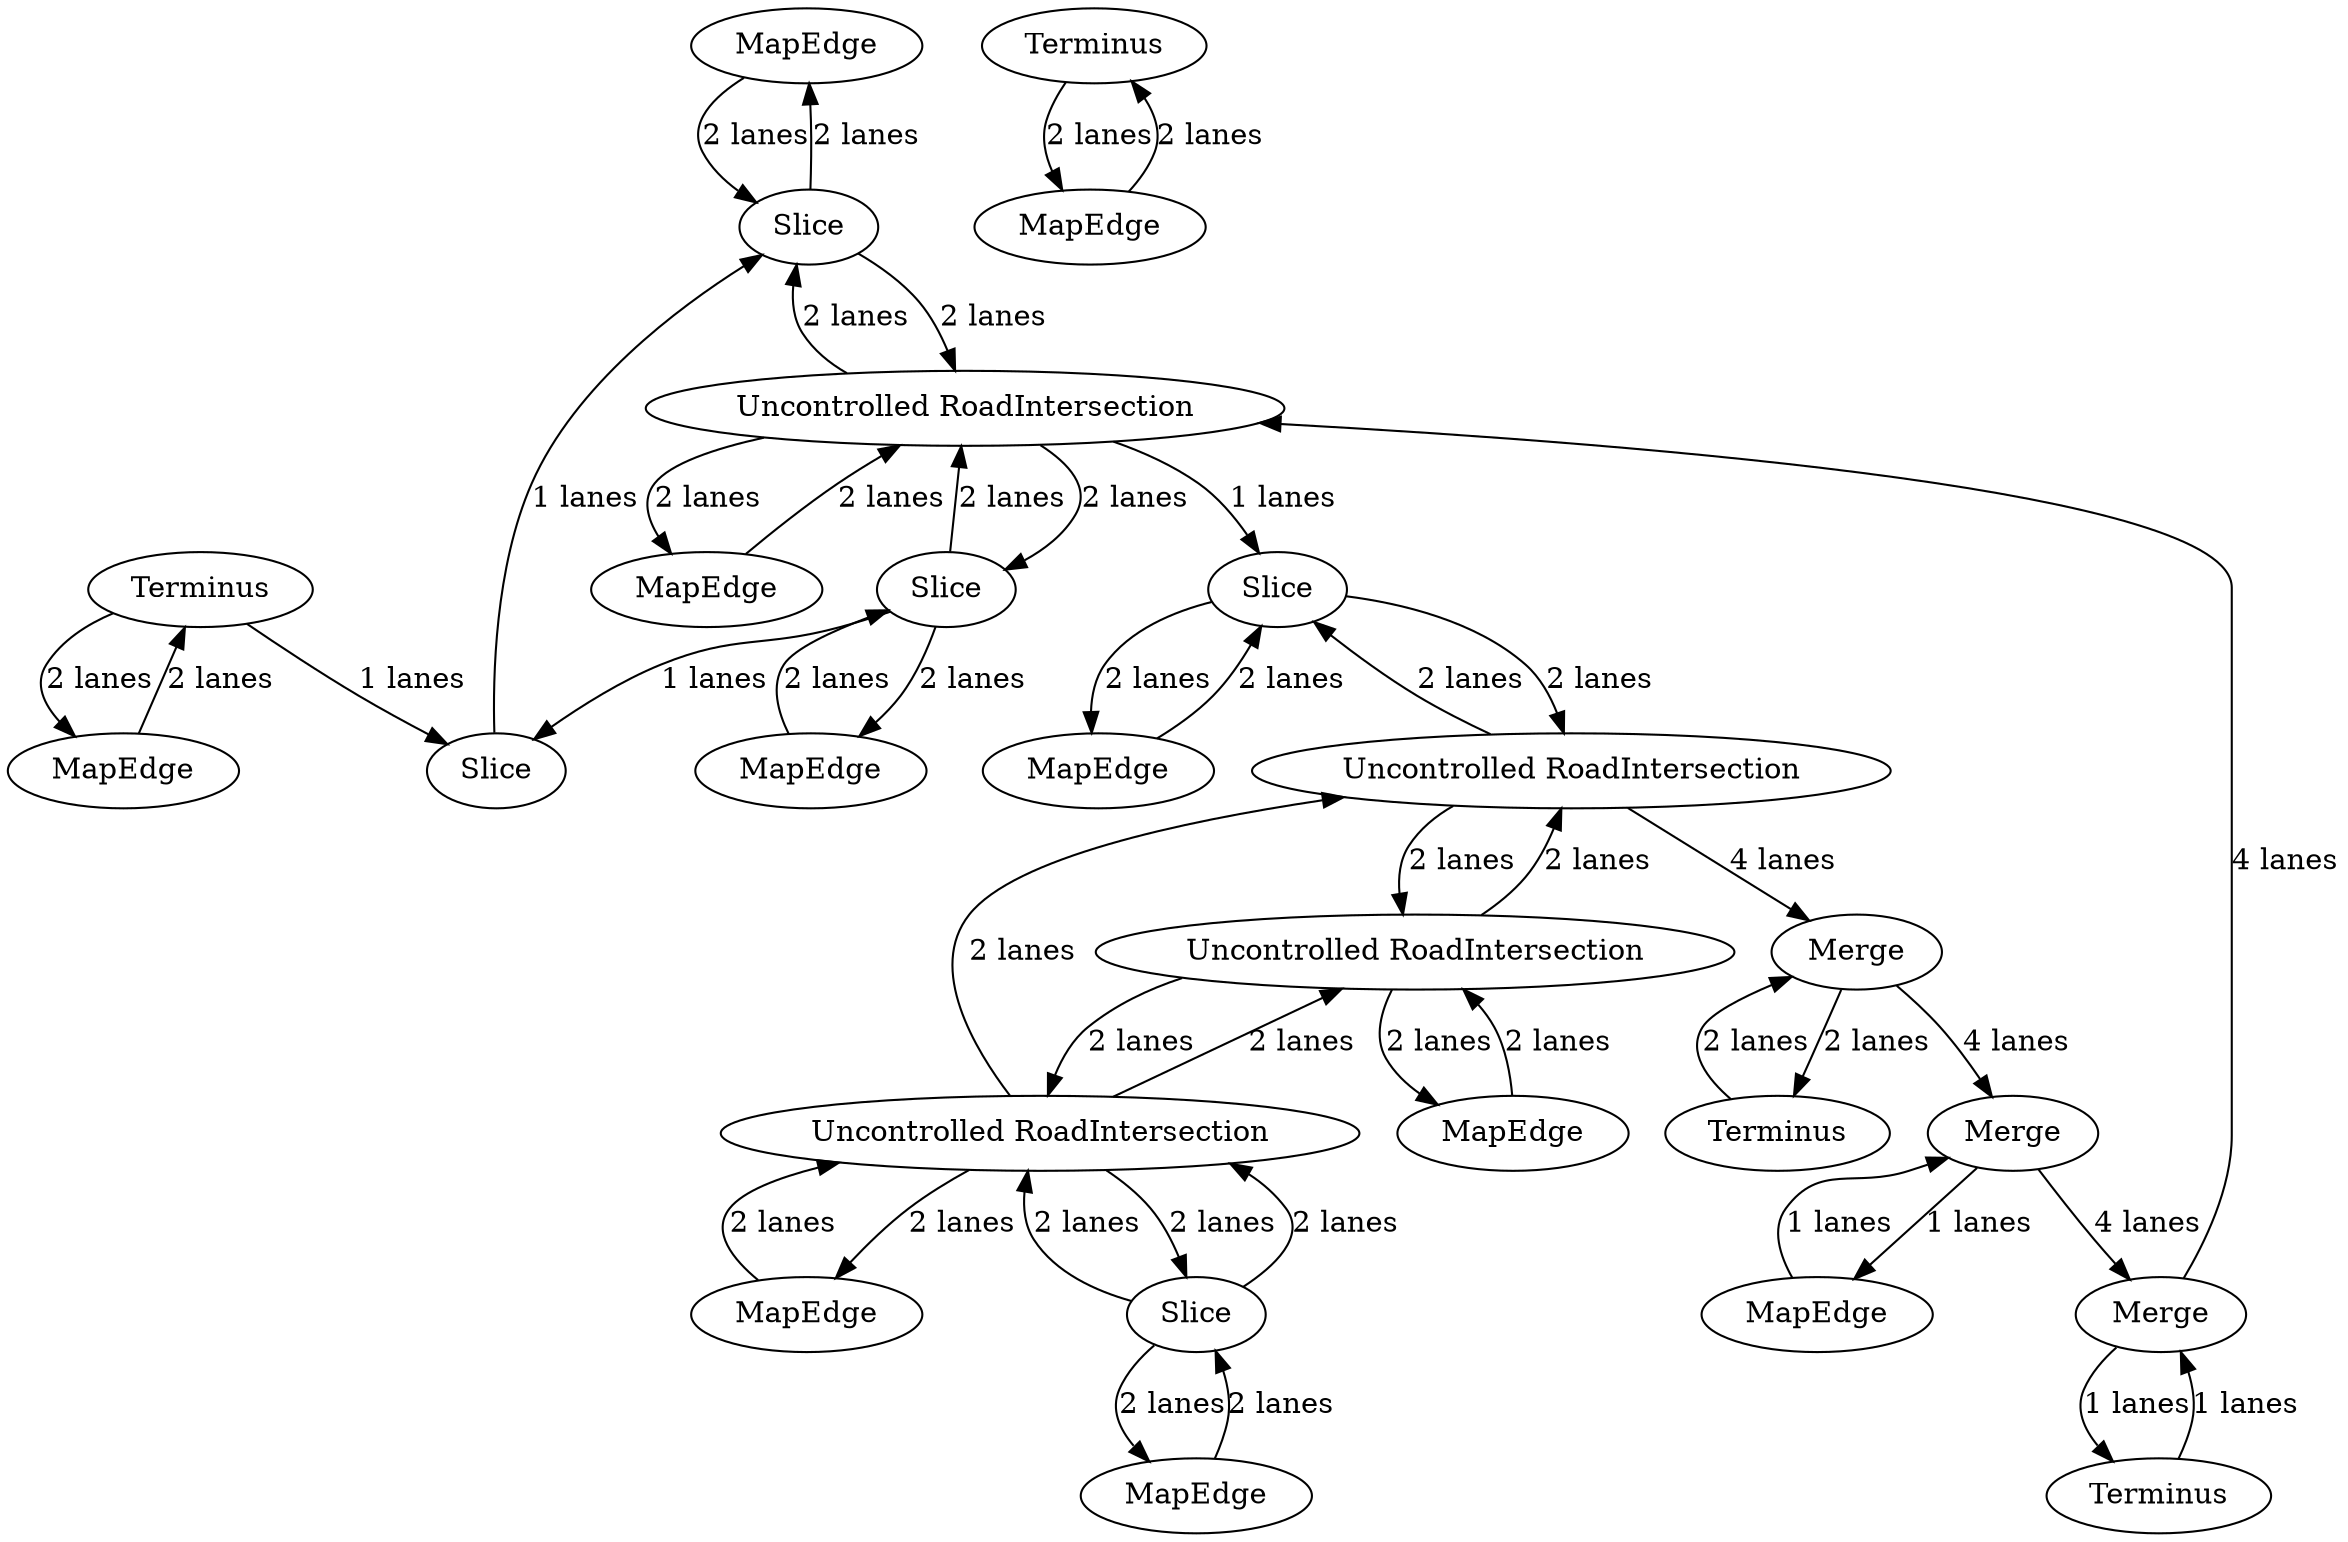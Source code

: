 digraph {
    0 [ label = "MapEdge" ]
    1 [ label = "MapEdge" ]
    2 [ label = "MapEdge" ]
    3 [ label = "Uncontrolled RoadIntersection" ]
    4 [ label = "MapEdge" ]
    5 [ label = "MapEdge" ]
    6 [ label = "Terminus" ]
    7 [ label = "MapEdge" ]
    8 [ label = "Merge" ]
    9 [ label = "MapEdge" ]
    10 [ label = "Terminus" ]
    11 [ label = "Merge" ]
    12 [ label = "Uncontrolled RoadIntersection" ]
    13 [ label = "MapEdge" ]
    14 [ label = "Terminus" ]
    15 [ label = "MapEdge" ]
    16 [ label = "Slice" ]
    17 [ label = "Uncontrolled RoadIntersection" ]
    18 [ label = "Slice" ]
    19 [ label = "Slice" ]
    20 [ label = "Slice" ]
    21 [ label = "Uncontrolled RoadIntersection" ]
    22 [ label = "Slice" ]
    23 [ label = "Merge" ]
    24 [ label = "Terminus" ]
    25 [ label = "MapEdge" ]
    0 -> 18 [ label = "2 lanes" ]
    18 -> 0 [ label = "2 lanes" ]
    18 -> 21 [ label = "2 lanes" ]
    21 -> 18 [ label = "2 lanes" ]
    21 -> 1 [ label = "2 lanes" ]
    1 -> 21 [ label = "2 lanes" ]
    17 -> 16 [ label = "2 lanes" ]
    16 -> 17 [ label = "2 lanes" ]
    16 -> 2 [ label = "2 lanes" ]
    2 -> 16 [ label = "2 lanes" ]
    3 -> 12 [ label = "2 lanes" ]
    12 -> 3 [ label = "2 lanes" ]
    12 -> 22 [ label = "2 lanes" ]
    22 -> 12 [ label = "2 lanes" ]
    22 -> 4 [ label = "2 lanes" ]
    4 -> 22 [ label = "2 lanes" ]
    5 -> 17 [ label = "2 lanes" ]
    17 -> 5 [ label = "2 lanes" ]
    17 -> 3 [ label = "2 lanes" ]
    3 -> 17 [ label = "2 lanes" ]
    6 -> 7 [ label = "2 lanes" ]
    7 -> 6 [ label = "2 lanes" ]
    8 -> 9 [ label = "1 lanes" ]
    9 -> 8 [ label = "1 lanes" ]
    10 -> 11 [ label = "2 lanes" ]
    11 -> 10 [ label = "2 lanes" ]
    3 -> 13 [ label = "2 lanes" ]
    13 -> 3 [ label = "2 lanes" ]
    14 -> 15 [ label = "2 lanes" ]
    15 -> 14 [ label = "2 lanes" ]
    16 -> 17 [ label = "2 lanes" ]
    17 -> 12 [ label = "2 lanes" ]
    12 -> 11 [ label = "4 lanes" ]
    11 -> 8 [ label = "4 lanes" ]
    8 -> 23 [ label = "4 lanes" ]
    23 -> 21 [ label = "4 lanes" ]
    14 -> 20 [ label = "1 lanes" ]
    20 -> 18 [ label = "1 lanes" ]
    19 -> 20 [ label = "1 lanes" ]
    21 -> 22 [ label = "1 lanes" ]
    23 -> 24 [ label = "1 lanes" ]
    24 -> 23 [ label = "1 lanes" ]
    21 -> 19 [ label = "2 lanes" ]
    19 -> 21 [ label = "2 lanes" ]
    19 -> 25 [ label = "2 lanes" ]
    25 -> 19 [ label = "2 lanes" ]
}

